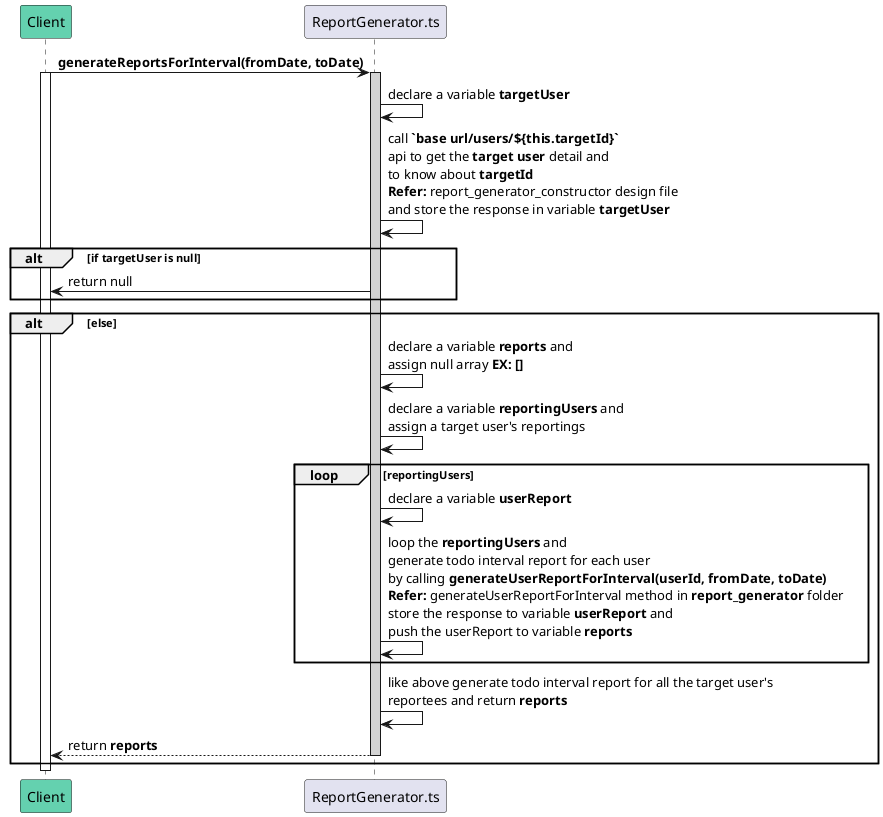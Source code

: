 @startuml generateReportsForInterval
participant Client #64D1AF
participant ReportGenerator.ts

Client -> ReportGenerator.ts : **generateReportsForInterval(fromDate, toDate)**
activate Client
activate ReportGenerator.ts #D3D3D3
    ReportGenerator.ts -> ReportGenerator.ts : declare a variable **targetUser**
    ReportGenerator.ts -> ReportGenerator.ts : call **`base url/users/${this.targetId}`** \napi to get the **target user** detail and \nto know about **targetId** \n**Refer:** report_generator_constructor design file \nand store the response in variable **targetUser**
    alt if targetUser is null
        ReportGenerator.ts -> Client : return null
    end

    alt else
        ReportGenerator.ts -> ReportGenerator.ts : declare a variable **reports** and\nassign null array **EX: []**
        ReportGenerator.ts -> ReportGenerator.ts : declare a variable **reportingUsers** and\nassign a target user's reportings

        loop reportingUsers
            ReportGenerator.ts -> ReportGenerator.ts: declare a variable **userReport**
            ReportGenerator.ts -> ReportGenerator.ts: loop the **reportingUsers** and \ngenerate todo interval report for each user \nby calling **generateUserReportForInterval(userId, fromDate, toDate)** \n**Refer:** generateUserReportForInterval method in **report_generator** folder \nstore the response to variable **userReport** and \npush the userReport to variable **reports**
        end
        ReportGenerator.ts -> ReportGenerator.ts: like above generate todo interval report for all the target user's \nreportees and return **reports**
        ReportGenerator.ts --> Client: return **reports**
        deactivate ReportGenerator.ts
    end
deactivate Client
@enduml
